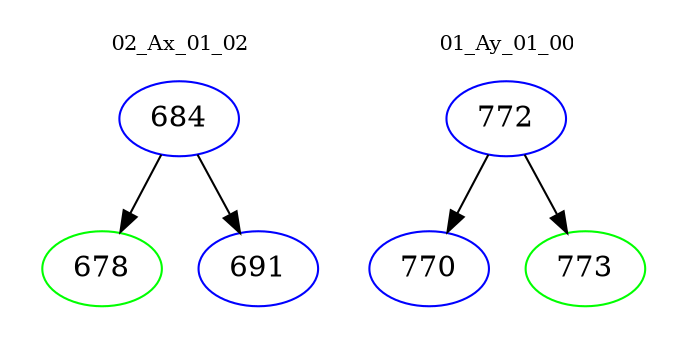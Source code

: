 digraph{
subgraph cluster_0 {
color = white
label = "02_Ax_01_02";
fontsize=10;
T0_684 [label="684", color="blue"]
T0_684 -> T0_678 [color="black"]
T0_678 [label="678", color="green"]
T0_684 -> T0_691 [color="black"]
T0_691 [label="691", color="blue"]
}
subgraph cluster_1 {
color = white
label = "01_Ay_01_00";
fontsize=10;
T1_772 [label="772", color="blue"]
T1_772 -> T1_770 [color="black"]
T1_770 [label="770", color="blue"]
T1_772 -> T1_773 [color="black"]
T1_773 [label="773", color="green"]
}
}
